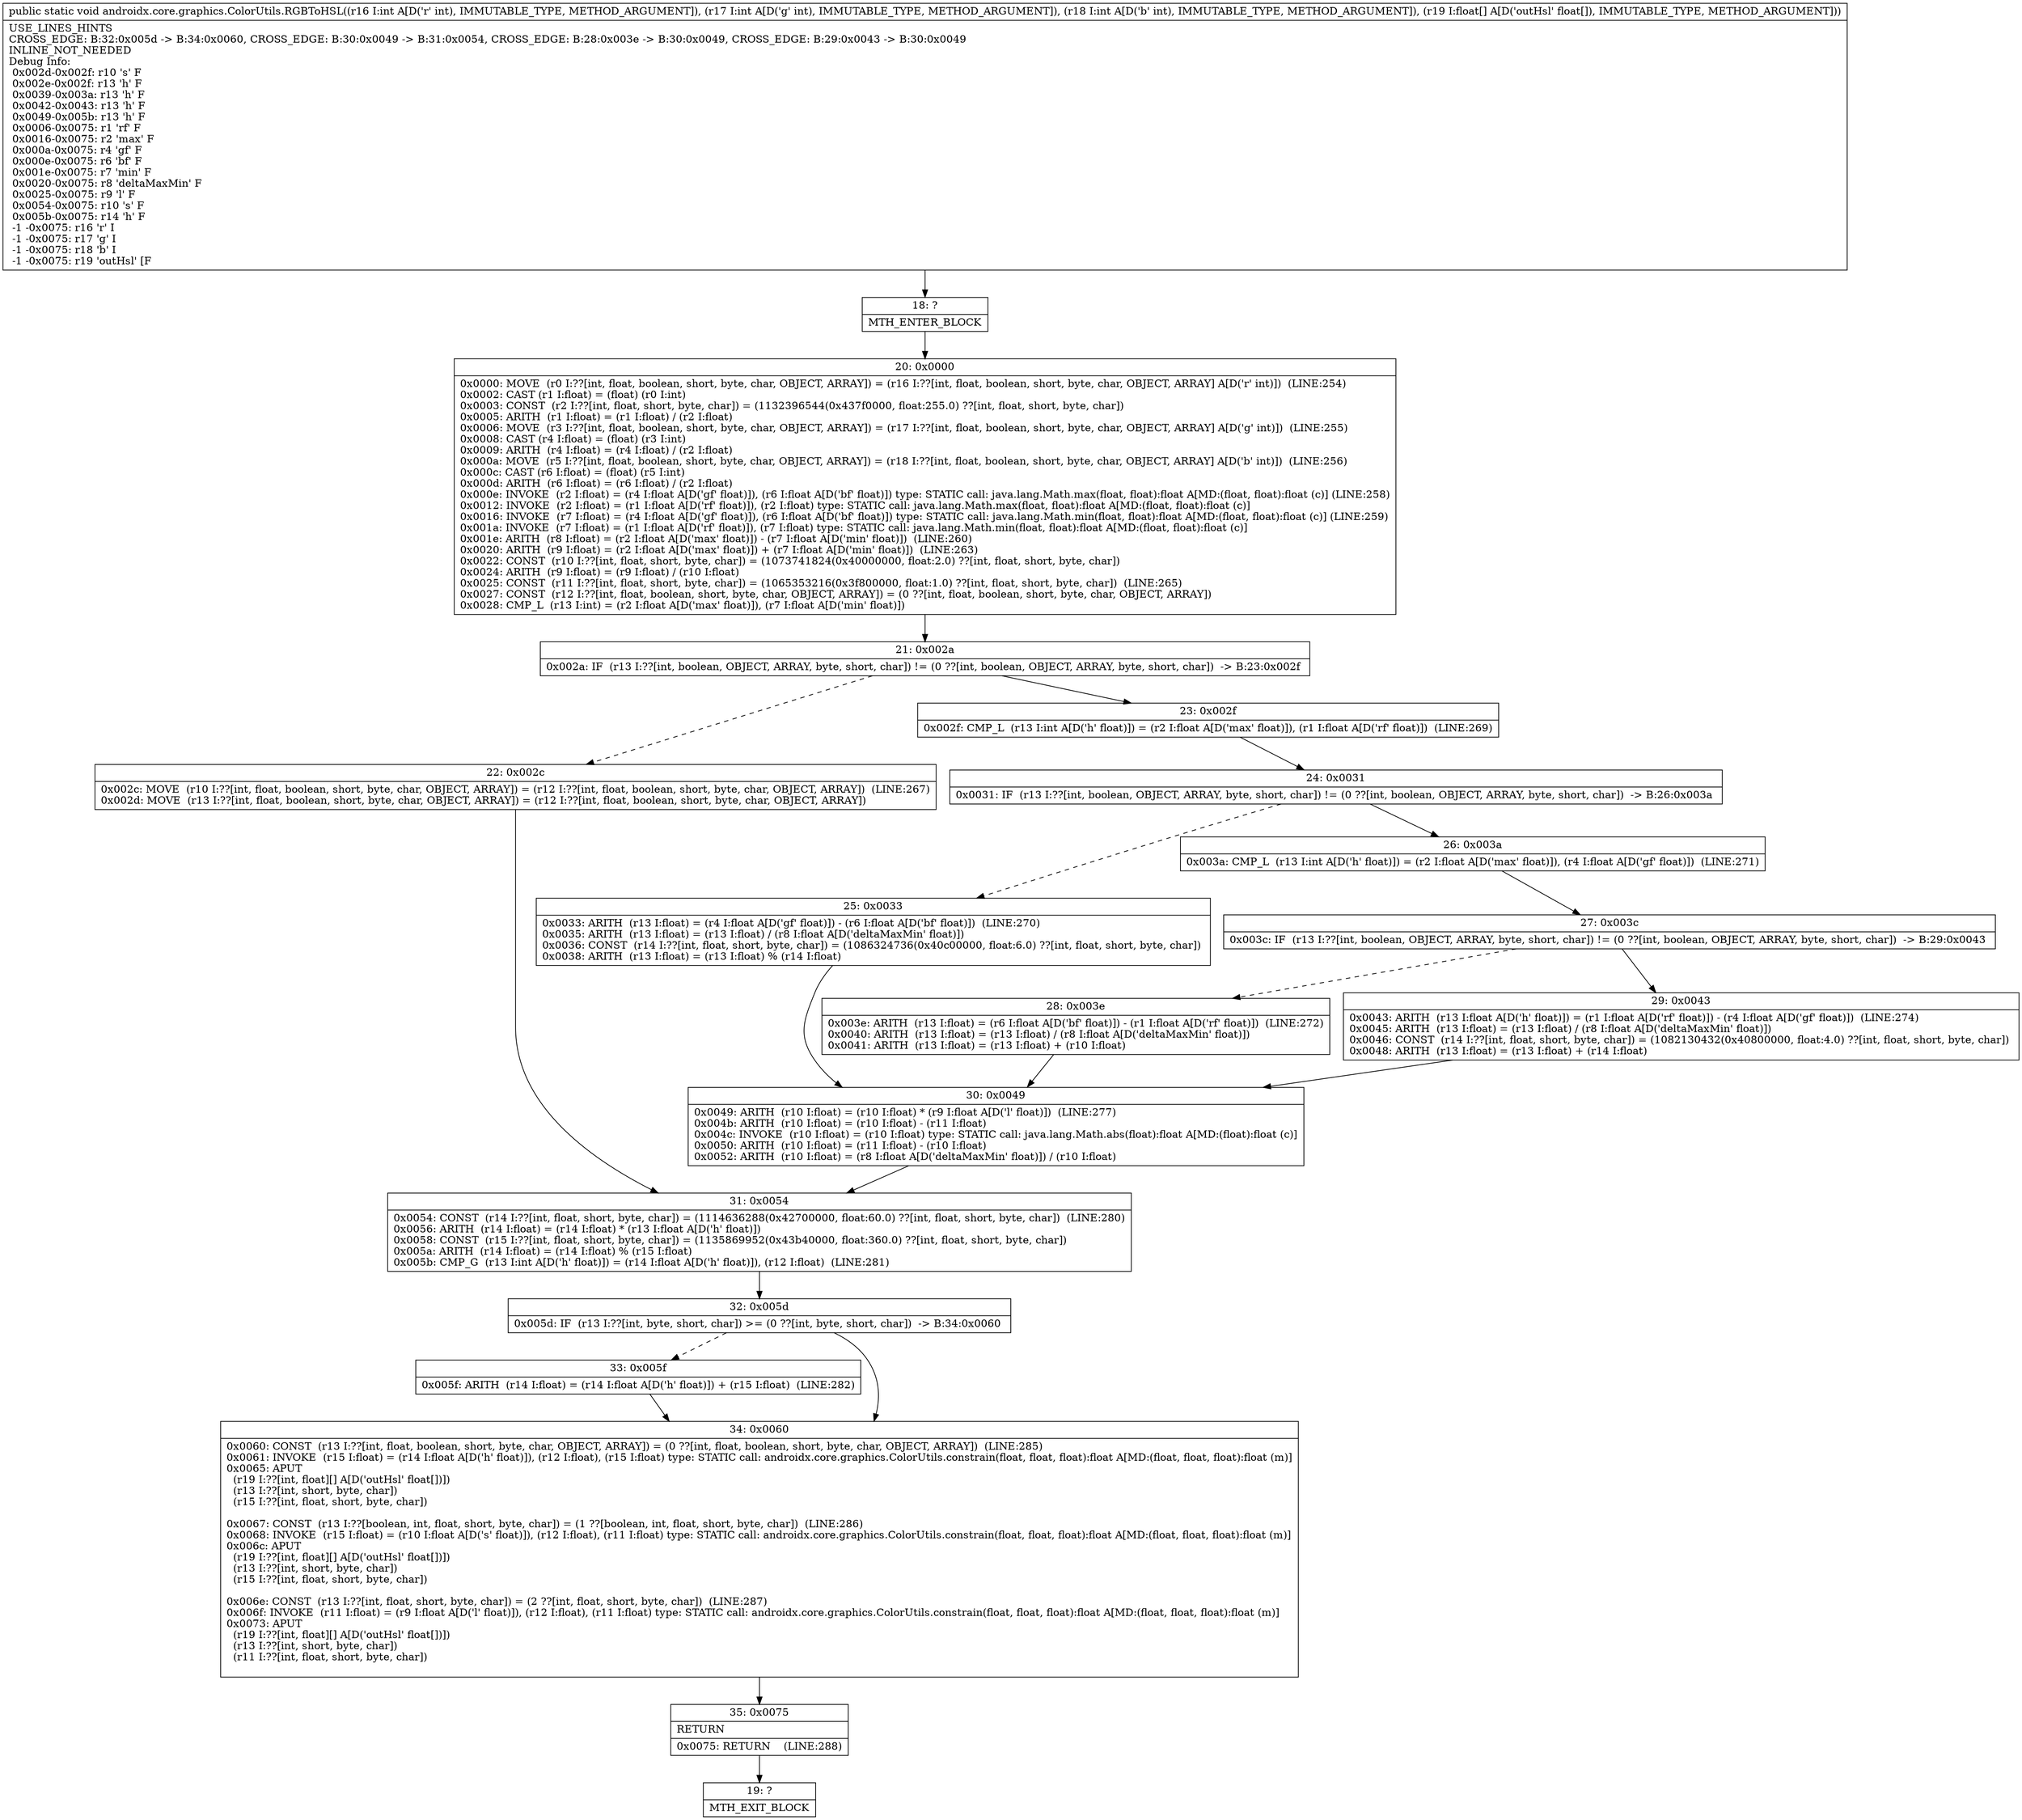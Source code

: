 digraph "CFG forandroidx.core.graphics.ColorUtils.RGBToHSL(III[F)V" {
Node_18 [shape=record,label="{18\:\ ?|MTH_ENTER_BLOCK\l}"];
Node_20 [shape=record,label="{20\:\ 0x0000|0x0000: MOVE  (r0 I:??[int, float, boolean, short, byte, char, OBJECT, ARRAY]) = (r16 I:??[int, float, boolean, short, byte, char, OBJECT, ARRAY] A[D('r' int)])  (LINE:254)\l0x0002: CAST (r1 I:float) = (float) (r0 I:int) \l0x0003: CONST  (r2 I:??[int, float, short, byte, char]) = (1132396544(0x437f0000, float:255.0) ??[int, float, short, byte, char]) \l0x0005: ARITH  (r1 I:float) = (r1 I:float) \/ (r2 I:float) \l0x0006: MOVE  (r3 I:??[int, float, boolean, short, byte, char, OBJECT, ARRAY]) = (r17 I:??[int, float, boolean, short, byte, char, OBJECT, ARRAY] A[D('g' int)])  (LINE:255)\l0x0008: CAST (r4 I:float) = (float) (r3 I:int) \l0x0009: ARITH  (r4 I:float) = (r4 I:float) \/ (r2 I:float) \l0x000a: MOVE  (r5 I:??[int, float, boolean, short, byte, char, OBJECT, ARRAY]) = (r18 I:??[int, float, boolean, short, byte, char, OBJECT, ARRAY] A[D('b' int)])  (LINE:256)\l0x000c: CAST (r6 I:float) = (float) (r5 I:int) \l0x000d: ARITH  (r6 I:float) = (r6 I:float) \/ (r2 I:float) \l0x000e: INVOKE  (r2 I:float) = (r4 I:float A[D('gf' float)]), (r6 I:float A[D('bf' float)]) type: STATIC call: java.lang.Math.max(float, float):float A[MD:(float, float):float (c)] (LINE:258)\l0x0012: INVOKE  (r2 I:float) = (r1 I:float A[D('rf' float)]), (r2 I:float) type: STATIC call: java.lang.Math.max(float, float):float A[MD:(float, float):float (c)]\l0x0016: INVOKE  (r7 I:float) = (r4 I:float A[D('gf' float)]), (r6 I:float A[D('bf' float)]) type: STATIC call: java.lang.Math.min(float, float):float A[MD:(float, float):float (c)] (LINE:259)\l0x001a: INVOKE  (r7 I:float) = (r1 I:float A[D('rf' float)]), (r7 I:float) type: STATIC call: java.lang.Math.min(float, float):float A[MD:(float, float):float (c)]\l0x001e: ARITH  (r8 I:float) = (r2 I:float A[D('max' float)]) \- (r7 I:float A[D('min' float)])  (LINE:260)\l0x0020: ARITH  (r9 I:float) = (r2 I:float A[D('max' float)]) + (r7 I:float A[D('min' float)])  (LINE:263)\l0x0022: CONST  (r10 I:??[int, float, short, byte, char]) = (1073741824(0x40000000, float:2.0) ??[int, float, short, byte, char]) \l0x0024: ARITH  (r9 I:float) = (r9 I:float) \/ (r10 I:float) \l0x0025: CONST  (r11 I:??[int, float, short, byte, char]) = (1065353216(0x3f800000, float:1.0) ??[int, float, short, byte, char])  (LINE:265)\l0x0027: CONST  (r12 I:??[int, float, boolean, short, byte, char, OBJECT, ARRAY]) = (0 ??[int, float, boolean, short, byte, char, OBJECT, ARRAY]) \l0x0028: CMP_L  (r13 I:int) = (r2 I:float A[D('max' float)]), (r7 I:float A[D('min' float)]) \l}"];
Node_21 [shape=record,label="{21\:\ 0x002a|0x002a: IF  (r13 I:??[int, boolean, OBJECT, ARRAY, byte, short, char]) != (0 ??[int, boolean, OBJECT, ARRAY, byte, short, char])  \-\> B:23:0x002f \l}"];
Node_22 [shape=record,label="{22\:\ 0x002c|0x002c: MOVE  (r10 I:??[int, float, boolean, short, byte, char, OBJECT, ARRAY]) = (r12 I:??[int, float, boolean, short, byte, char, OBJECT, ARRAY])  (LINE:267)\l0x002d: MOVE  (r13 I:??[int, float, boolean, short, byte, char, OBJECT, ARRAY]) = (r12 I:??[int, float, boolean, short, byte, char, OBJECT, ARRAY]) \l}"];
Node_31 [shape=record,label="{31\:\ 0x0054|0x0054: CONST  (r14 I:??[int, float, short, byte, char]) = (1114636288(0x42700000, float:60.0) ??[int, float, short, byte, char])  (LINE:280)\l0x0056: ARITH  (r14 I:float) = (r14 I:float) * (r13 I:float A[D('h' float)]) \l0x0058: CONST  (r15 I:??[int, float, short, byte, char]) = (1135869952(0x43b40000, float:360.0) ??[int, float, short, byte, char]) \l0x005a: ARITH  (r14 I:float) = (r14 I:float) % (r15 I:float) \l0x005b: CMP_G  (r13 I:int A[D('h' float)]) = (r14 I:float A[D('h' float)]), (r12 I:float)  (LINE:281)\l}"];
Node_32 [shape=record,label="{32\:\ 0x005d|0x005d: IF  (r13 I:??[int, byte, short, char]) \>= (0 ??[int, byte, short, char])  \-\> B:34:0x0060 \l}"];
Node_33 [shape=record,label="{33\:\ 0x005f|0x005f: ARITH  (r14 I:float) = (r14 I:float A[D('h' float)]) + (r15 I:float)  (LINE:282)\l}"];
Node_34 [shape=record,label="{34\:\ 0x0060|0x0060: CONST  (r13 I:??[int, float, boolean, short, byte, char, OBJECT, ARRAY]) = (0 ??[int, float, boolean, short, byte, char, OBJECT, ARRAY])  (LINE:285)\l0x0061: INVOKE  (r15 I:float) = (r14 I:float A[D('h' float)]), (r12 I:float), (r15 I:float) type: STATIC call: androidx.core.graphics.ColorUtils.constrain(float, float, float):float A[MD:(float, float, float):float (m)]\l0x0065: APUT  \l  (r19 I:??[int, float][] A[D('outHsl' float[])])\l  (r13 I:??[int, short, byte, char])\l  (r15 I:??[int, float, short, byte, char])\l \l0x0067: CONST  (r13 I:??[boolean, int, float, short, byte, char]) = (1 ??[boolean, int, float, short, byte, char])  (LINE:286)\l0x0068: INVOKE  (r15 I:float) = (r10 I:float A[D('s' float)]), (r12 I:float), (r11 I:float) type: STATIC call: androidx.core.graphics.ColorUtils.constrain(float, float, float):float A[MD:(float, float, float):float (m)]\l0x006c: APUT  \l  (r19 I:??[int, float][] A[D('outHsl' float[])])\l  (r13 I:??[int, short, byte, char])\l  (r15 I:??[int, float, short, byte, char])\l \l0x006e: CONST  (r13 I:??[int, float, short, byte, char]) = (2 ??[int, float, short, byte, char])  (LINE:287)\l0x006f: INVOKE  (r11 I:float) = (r9 I:float A[D('l' float)]), (r12 I:float), (r11 I:float) type: STATIC call: androidx.core.graphics.ColorUtils.constrain(float, float, float):float A[MD:(float, float, float):float (m)]\l0x0073: APUT  \l  (r19 I:??[int, float][] A[D('outHsl' float[])])\l  (r13 I:??[int, short, byte, char])\l  (r11 I:??[int, float, short, byte, char])\l \l}"];
Node_35 [shape=record,label="{35\:\ 0x0075|RETURN\l|0x0075: RETURN    (LINE:288)\l}"];
Node_19 [shape=record,label="{19\:\ ?|MTH_EXIT_BLOCK\l}"];
Node_23 [shape=record,label="{23\:\ 0x002f|0x002f: CMP_L  (r13 I:int A[D('h' float)]) = (r2 I:float A[D('max' float)]), (r1 I:float A[D('rf' float)])  (LINE:269)\l}"];
Node_24 [shape=record,label="{24\:\ 0x0031|0x0031: IF  (r13 I:??[int, boolean, OBJECT, ARRAY, byte, short, char]) != (0 ??[int, boolean, OBJECT, ARRAY, byte, short, char])  \-\> B:26:0x003a \l}"];
Node_25 [shape=record,label="{25\:\ 0x0033|0x0033: ARITH  (r13 I:float) = (r4 I:float A[D('gf' float)]) \- (r6 I:float A[D('bf' float)])  (LINE:270)\l0x0035: ARITH  (r13 I:float) = (r13 I:float) \/ (r8 I:float A[D('deltaMaxMin' float)]) \l0x0036: CONST  (r14 I:??[int, float, short, byte, char]) = (1086324736(0x40c00000, float:6.0) ??[int, float, short, byte, char]) \l0x0038: ARITH  (r13 I:float) = (r13 I:float) % (r14 I:float) \l}"];
Node_30 [shape=record,label="{30\:\ 0x0049|0x0049: ARITH  (r10 I:float) = (r10 I:float) * (r9 I:float A[D('l' float)])  (LINE:277)\l0x004b: ARITH  (r10 I:float) = (r10 I:float) \- (r11 I:float) \l0x004c: INVOKE  (r10 I:float) = (r10 I:float) type: STATIC call: java.lang.Math.abs(float):float A[MD:(float):float (c)]\l0x0050: ARITH  (r10 I:float) = (r11 I:float) \- (r10 I:float) \l0x0052: ARITH  (r10 I:float) = (r8 I:float A[D('deltaMaxMin' float)]) \/ (r10 I:float) \l}"];
Node_26 [shape=record,label="{26\:\ 0x003a|0x003a: CMP_L  (r13 I:int A[D('h' float)]) = (r2 I:float A[D('max' float)]), (r4 I:float A[D('gf' float)])  (LINE:271)\l}"];
Node_27 [shape=record,label="{27\:\ 0x003c|0x003c: IF  (r13 I:??[int, boolean, OBJECT, ARRAY, byte, short, char]) != (0 ??[int, boolean, OBJECT, ARRAY, byte, short, char])  \-\> B:29:0x0043 \l}"];
Node_28 [shape=record,label="{28\:\ 0x003e|0x003e: ARITH  (r13 I:float) = (r6 I:float A[D('bf' float)]) \- (r1 I:float A[D('rf' float)])  (LINE:272)\l0x0040: ARITH  (r13 I:float) = (r13 I:float) \/ (r8 I:float A[D('deltaMaxMin' float)]) \l0x0041: ARITH  (r13 I:float) = (r13 I:float) + (r10 I:float) \l}"];
Node_29 [shape=record,label="{29\:\ 0x0043|0x0043: ARITH  (r13 I:float A[D('h' float)]) = (r1 I:float A[D('rf' float)]) \- (r4 I:float A[D('gf' float)])  (LINE:274)\l0x0045: ARITH  (r13 I:float) = (r13 I:float) \/ (r8 I:float A[D('deltaMaxMin' float)]) \l0x0046: CONST  (r14 I:??[int, float, short, byte, char]) = (1082130432(0x40800000, float:4.0) ??[int, float, short, byte, char]) \l0x0048: ARITH  (r13 I:float) = (r13 I:float) + (r14 I:float) \l}"];
MethodNode[shape=record,label="{public static void androidx.core.graphics.ColorUtils.RGBToHSL((r16 I:int A[D('r' int), IMMUTABLE_TYPE, METHOD_ARGUMENT]), (r17 I:int A[D('g' int), IMMUTABLE_TYPE, METHOD_ARGUMENT]), (r18 I:int A[D('b' int), IMMUTABLE_TYPE, METHOD_ARGUMENT]), (r19 I:float[] A[D('outHsl' float[]), IMMUTABLE_TYPE, METHOD_ARGUMENT]))  | USE_LINES_HINTS\lCROSS_EDGE: B:32:0x005d \-\> B:34:0x0060, CROSS_EDGE: B:30:0x0049 \-\> B:31:0x0054, CROSS_EDGE: B:28:0x003e \-\> B:30:0x0049, CROSS_EDGE: B:29:0x0043 \-\> B:30:0x0049\lINLINE_NOT_NEEDED\lDebug Info:\l  0x002d\-0x002f: r10 's' F\l  0x002e\-0x002f: r13 'h' F\l  0x0039\-0x003a: r13 'h' F\l  0x0042\-0x0043: r13 'h' F\l  0x0049\-0x005b: r13 'h' F\l  0x0006\-0x0075: r1 'rf' F\l  0x0016\-0x0075: r2 'max' F\l  0x000a\-0x0075: r4 'gf' F\l  0x000e\-0x0075: r6 'bf' F\l  0x001e\-0x0075: r7 'min' F\l  0x0020\-0x0075: r8 'deltaMaxMin' F\l  0x0025\-0x0075: r9 'l' F\l  0x0054\-0x0075: r10 's' F\l  0x005b\-0x0075: r14 'h' F\l  \-1 \-0x0075: r16 'r' I\l  \-1 \-0x0075: r17 'g' I\l  \-1 \-0x0075: r18 'b' I\l  \-1 \-0x0075: r19 'outHsl' [F\l}"];
MethodNode -> Node_18;Node_18 -> Node_20;
Node_20 -> Node_21;
Node_21 -> Node_22[style=dashed];
Node_21 -> Node_23;
Node_22 -> Node_31;
Node_31 -> Node_32;
Node_32 -> Node_33[style=dashed];
Node_32 -> Node_34;
Node_33 -> Node_34;
Node_34 -> Node_35;
Node_35 -> Node_19;
Node_23 -> Node_24;
Node_24 -> Node_25[style=dashed];
Node_24 -> Node_26;
Node_25 -> Node_30;
Node_30 -> Node_31;
Node_26 -> Node_27;
Node_27 -> Node_28[style=dashed];
Node_27 -> Node_29;
Node_28 -> Node_30;
Node_29 -> Node_30;
}

